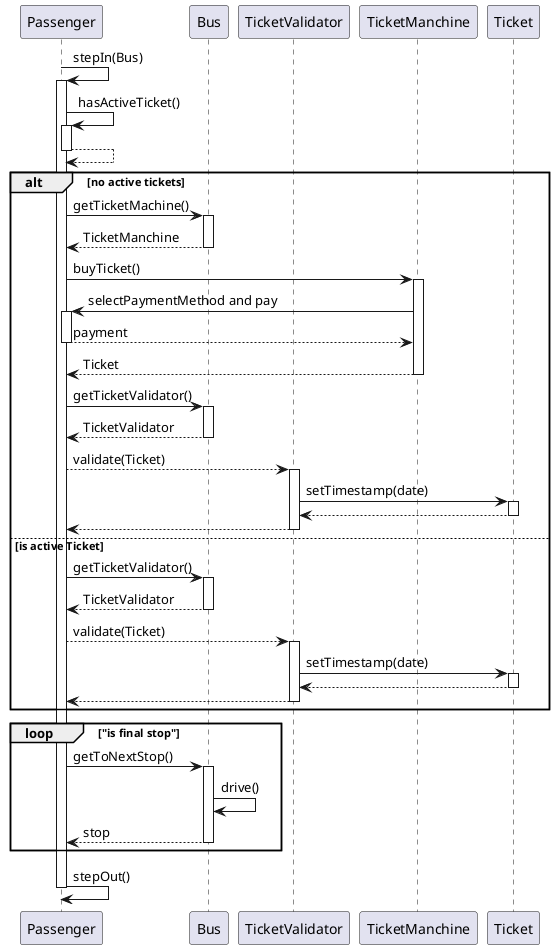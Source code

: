 @startuml

participant Passenger
participant Bus 
participant TicketValidator
participant TicketManchine

Passenger -> Passenger : stepIn(Bus)
activate Passenger
Passenger -> Passenger : hasActiveTicket()
activate Passenger 
return 
alt no active tickets
Passenger -> Bus : getTicketMachine()
activate Bus
return TicketManchine
Passenger -> TicketManchine : buyTicket()
activate TicketManchine
TicketManchine -> Passenger :selectPaymentMethod and pay
activate Passenger
return payment
return Ticket
Passenger -> Bus : getTicketValidator()
activate Bus
return TicketValidator
Passenger --> TicketValidator : validate(Ticket)
activate TicketValidator
TicketValidator -> Ticket:setTimestamp(date)
activate Ticket
return 
return 
else is active Ticket
Passenger -> Bus : getTicketValidator()
activate Bus
return TicketValidator
Passenger --> TicketValidator : validate(Ticket)
activate TicketValidator
TicketValidator -> Ticket:setTimestamp(date)
activate Ticket
return 
return 
end
loop "is final stop"
Passenger -> Bus: getToNextStop()
activate Bus
'Bus -> Doors : close()
Bus -> Bus : drive()
'Bus -> Doors : open()
return stop
end
Passenger -> Passenger : stepOut()
deactivate Passenger

@enduml